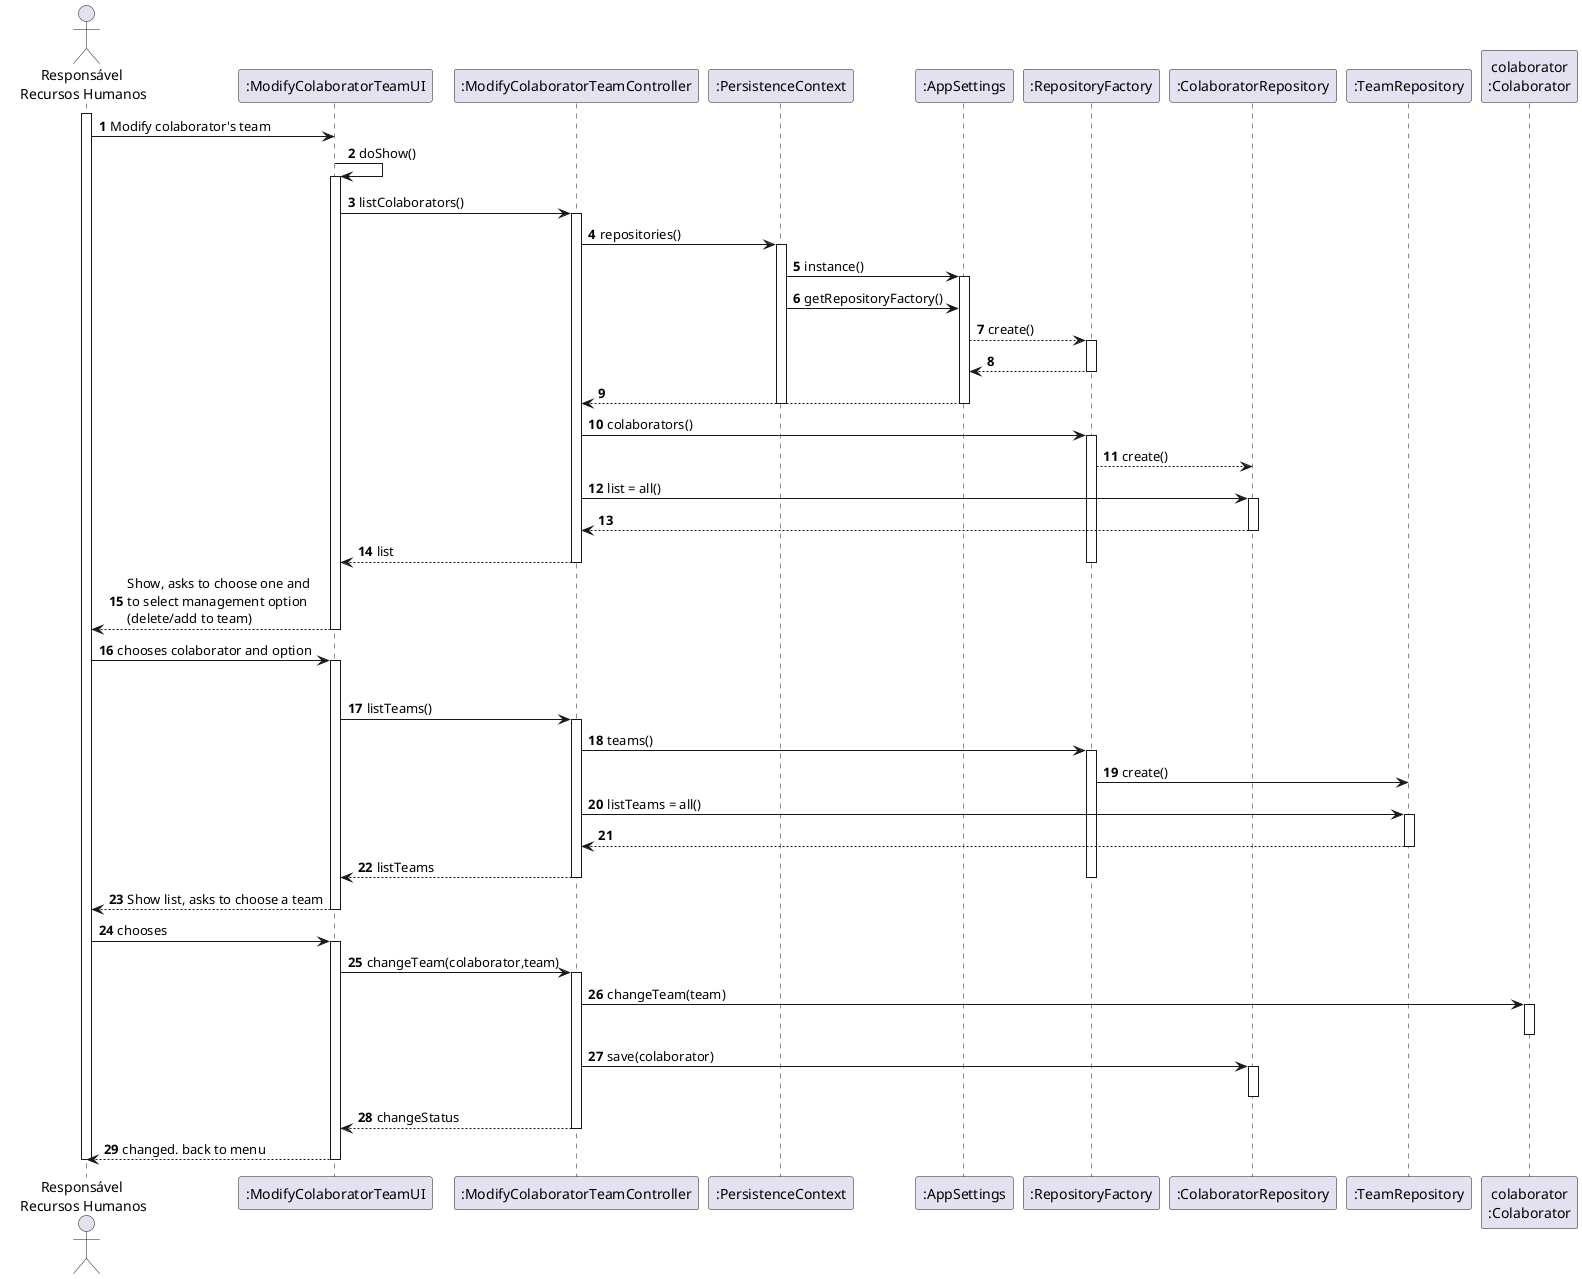 @startuml
autonumber

actor "Responsável \nRecursos Humanos" as RRH
participant ":ModifyColaboratorTeamUI" as UI
participant ":ModifyColaboratorTeamController" as CTRL
participant ":PersistenceContext" as PerC
participant ":AppSettings" as APP
participant ":RepositoryFactory" as REPFAC
participant ":ColaboratorRepository" as COLABREP
participant ":TeamRepository" as TEAMREP
participant "colaborator\n:Colaborator" as COLAB


activate RRH
RRH -> UI : Modify colaborator's team
UI -> UI : doShow()
activate UI
UI -> CTRL : listColaborators()
activate CTRL
CTRL -> PerC : repositories()
activate PerC
PerC -> APP : instance()
activate APP
PerC -> APP : getRepositoryFactory()
APP --> REPFAC : create()
activate REPFAC
REPFAC --> APP
deactivate REPFAC
APP --> CTRL
deactivate APP
deactivate PerC
CTRL -> REPFAC : colaborators()
activate REPFAC
REPFAC --> COLABREP : create()
CTRL -> COLABREP : list = all()
activate COLABREP
COLABREP --> CTRL
deactivate COLABREP
CTRL --> UI : list
deactivate REPFAC
deactivate CTRL
UI --> RRH : Show, asks to choose one and\nto select management option\n(delete/add to team)
deactivate UI
RRH -> UI: chooses colaborator and option
opt over UI : COLABREP
activate UI
UI -> CTRL : listTeams()
activate CTRL
CTRL -> REPFAC : teams()
activate REPFAC
REPFAC -> TEAMREP : create()
CTRL -> TEAMREP : listTeams = all()
activate TEAMREP
TEAMREP --> CTRL
deactivate TEAMREP
CTRL --> UI : listTeams
deactivate REPFAC
deactivate CTRL
UI --> RRH : Show list, asks to choose a team
deactivate UI
RRH -> UI : chooses
activate UI
UI -> CTRL : changeTeam(colaborator,team)
activate CTRL
CTRL -> COLAB : changeTeam(team)
activate COLAB
deactivate COLAB
CTRL -> COLABREP : save(colaborator)
activate COLABREP
deactivate COLABREP
CTRL --> UI : changeStatus
deactivate CTRL
UI --> RRH : changed. back to menu
deactivate UI
deactivate RRH











@enduml
